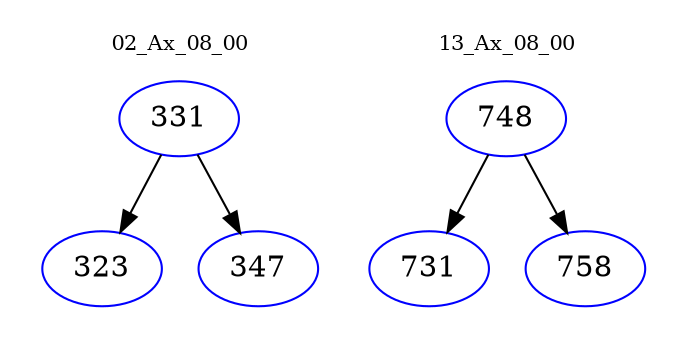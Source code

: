 digraph{
subgraph cluster_0 {
color = white
label = "02_Ax_08_00";
fontsize=10;
T0_331 [label="331", color="blue"]
T0_331 -> T0_323 [color="black"]
T0_323 [label="323", color="blue"]
T0_331 -> T0_347 [color="black"]
T0_347 [label="347", color="blue"]
}
subgraph cluster_1 {
color = white
label = "13_Ax_08_00";
fontsize=10;
T1_748 [label="748", color="blue"]
T1_748 -> T1_731 [color="black"]
T1_731 [label="731", color="blue"]
T1_748 -> T1_758 [color="black"]
T1_758 [label="758", color="blue"]
}
}
